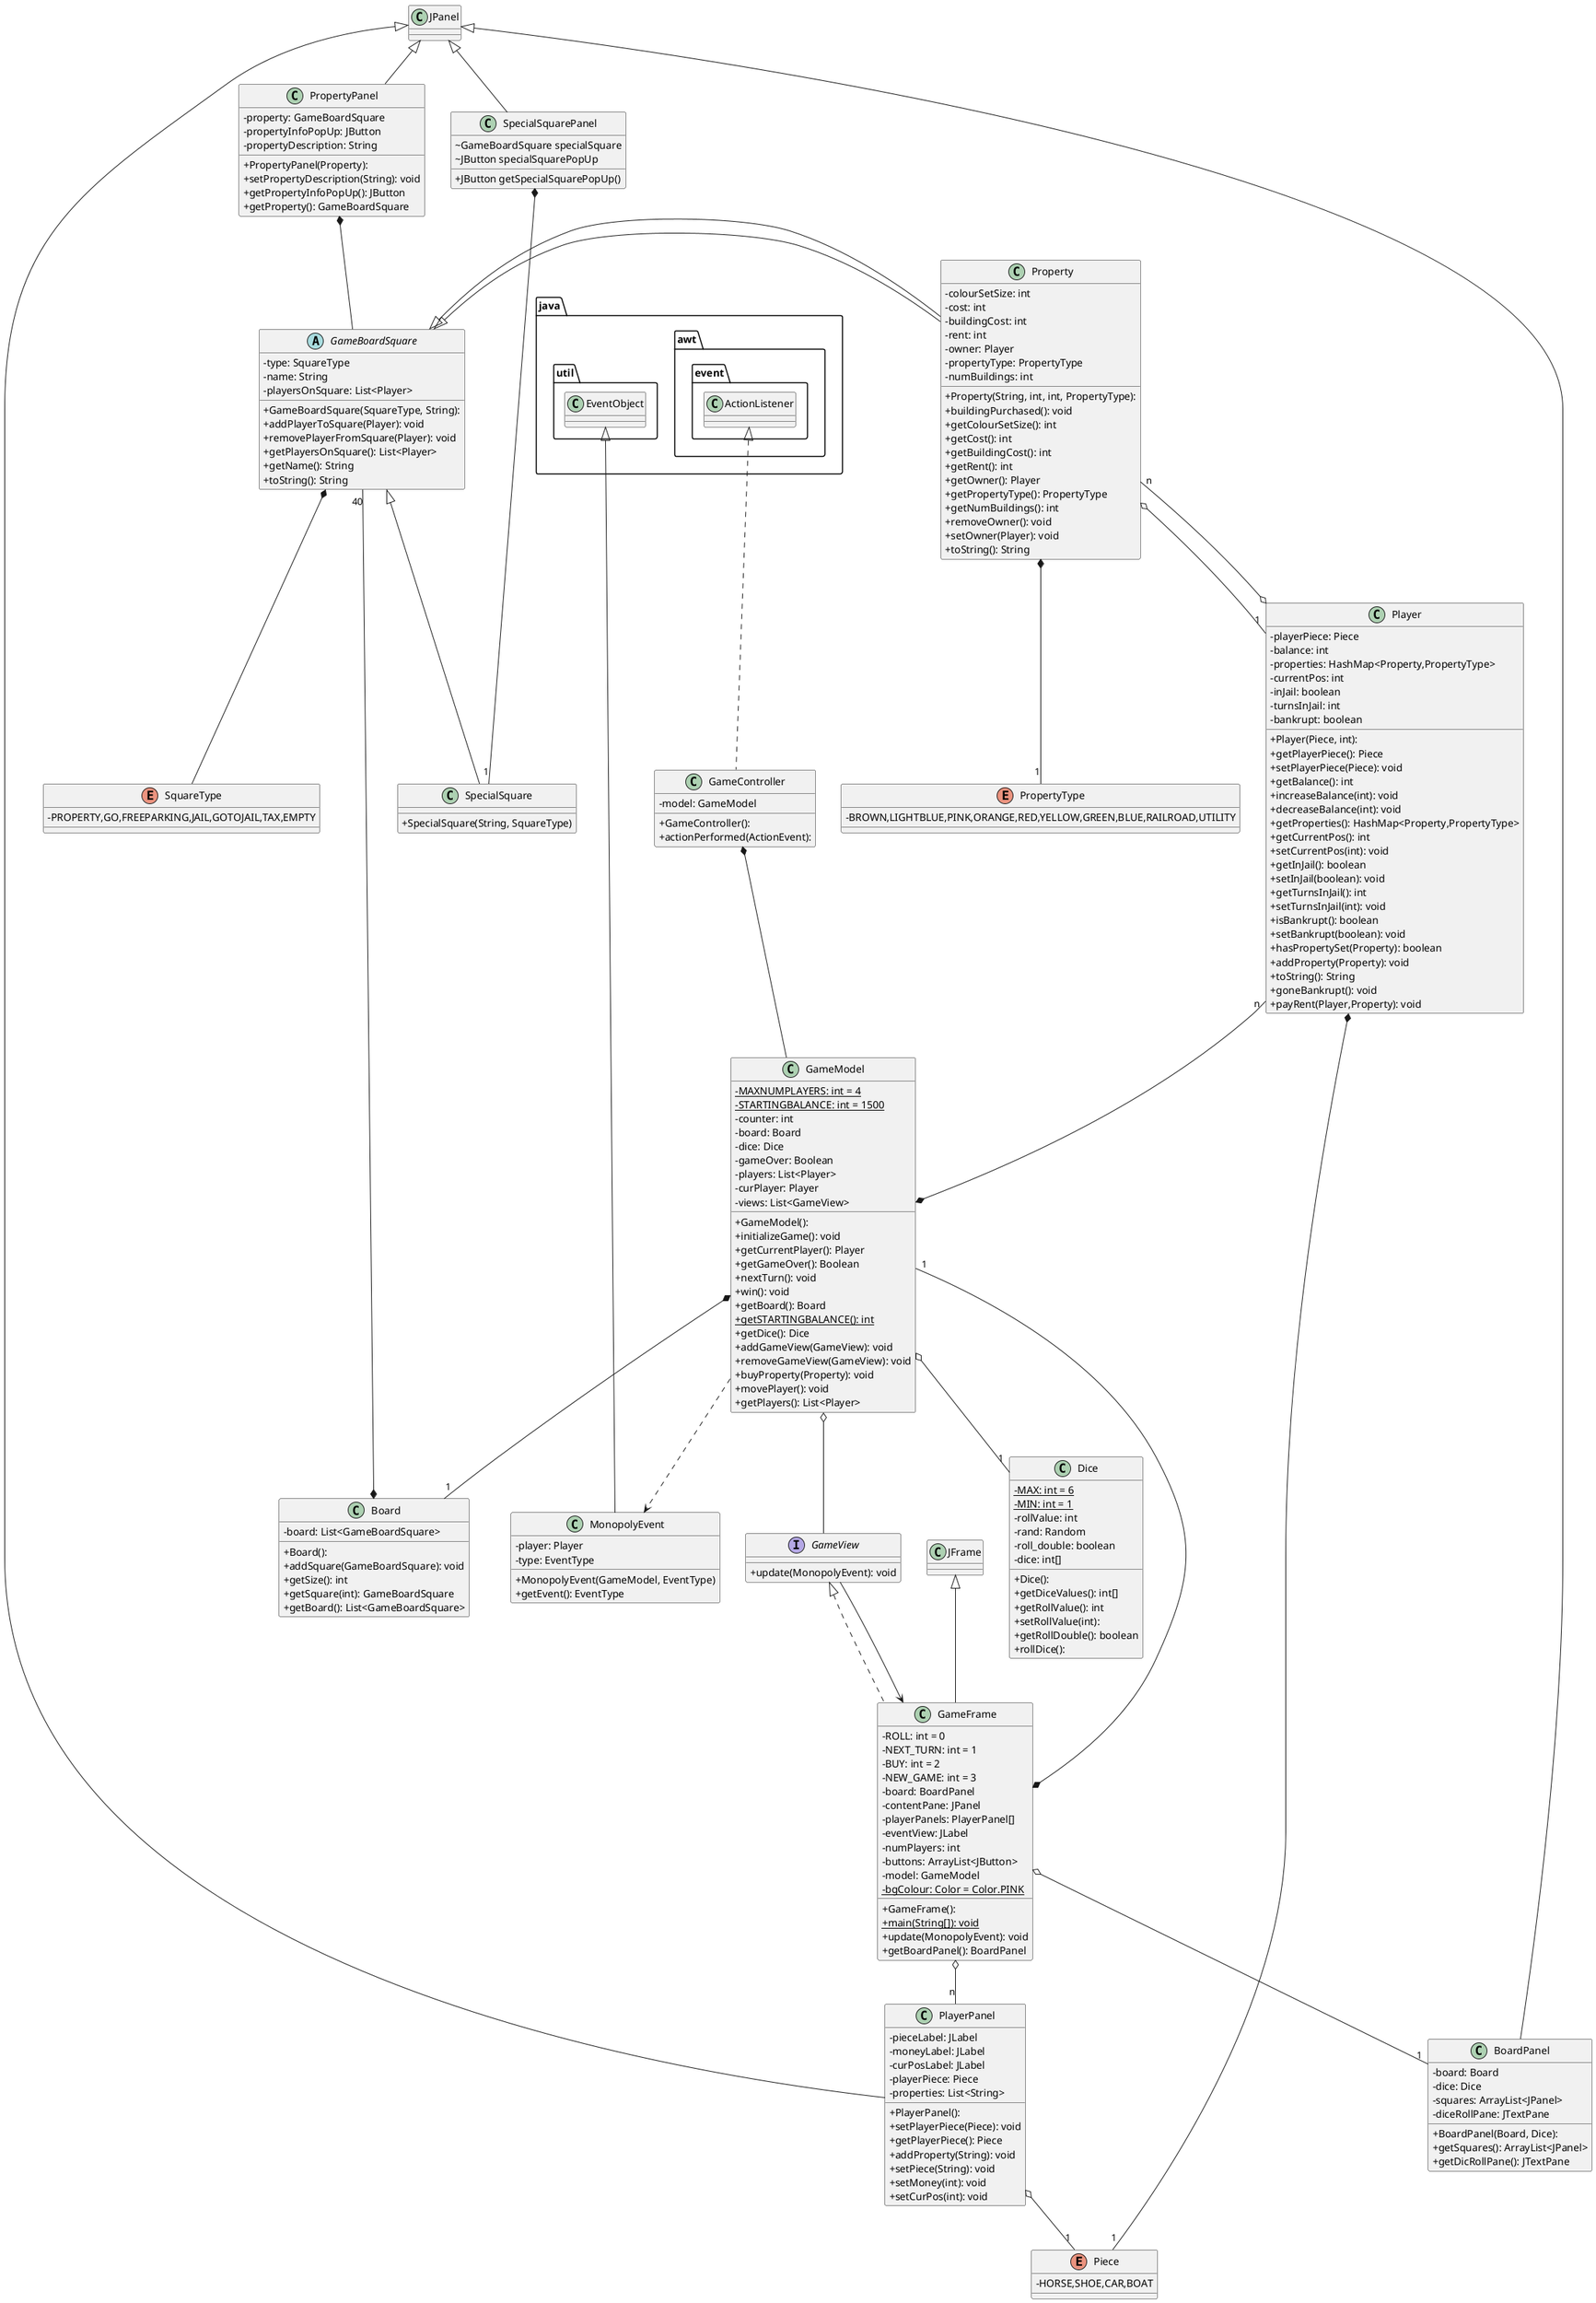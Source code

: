 @startuml

skinparam classAttributeIconSize 0

enum Piece{
    -HORSE,SHOE,CAR,BOAT
}

enum PropertyType{
    -BROWN,LIGHTBLUE,PINK,ORANGE,RED,YELLOW,GREEN,BLUE,RAILROAD,UTILITY
}

enum SquareType{
    -PROPERTY,GO,FREEPARKING,JAIL,GOTOJAIL,TAX,EMPTY
}

class Dice {
    - {static} MAX: int = 6
    - {static} MIN: int = 1
    - rollValue: int
    - rand: Random
    - roll_double: boolean
    - dice: int[]

    + Dice():
    + getDiceValues(): int[]
    + getRollValue(): int
    + setRollValue(int):
    + getRollDouble(): boolean
    + rollDice():
}

class GameController {
    - model: GameModel
    + GameController():
    + actionPerformed(ActionEvent):
}

class PropertyPanel {
    - property: GameBoardSquare
    - propertyInfoPopUp: JButton
    - propertyDescription: String
    + PropertyPanel(Property):
    + setPropertyDescription(String): void
    + getPropertyInfoPopUp(): JButton
    + getProperty(): GameBoardSquare
}

class MonopolyEvent {
    - player: Player
    - type: EventType

    + MonopolyEvent(GameModel, EventType)
    + getEvent(): EventType
}

class SpecialSquare {
    + SpecialSquare(String, SquareType)
}

class Player {
    - playerPiece: Piece
    - balance: int
    - properties: HashMap<Property,PropertyType>
    - currentPos: int
    - inJail: boolean
    - turnsInJail: int
    - bankrupt: boolean

    + Player(Piece, int):
    + getPlayerPiece(): Piece
    + setPlayerPiece(Piece): void
    + getBalance(): int
    + increaseBalance(int): void
    + decreaseBalance(int): void
    + getProperties(): HashMap<Property,PropertyType>
    + getCurrentPos(): int
    + setCurrentPos(int): void
    + getInJail(): boolean
    + setInJail(boolean): void
    + getTurnsInJail(): int
    + setTurnsInJail(int): void
    + isBankrupt(): boolean
    + setBankrupt(boolean): void
    + hasPropertySet(Property): boolean
    + addProperty(Property): void
    + toString(): String
    + goneBankrupt(): void
    + payRent(Player,Property): void
}

abstract class GameBoardSquare {
    - type: SquareType
    - name: String
    - playersOnSquare: List<Player>

    + GameBoardSquare(SquareType, String):
    + addPlayerToSquare(Player): void
    + removePlayerFromSquare(Player): void
    + getPlayersOnSquare(): List<Player>
    + getName(): String
    + toString(): String
}

class BoardPanel {
    - board: Board
    - dice: Dice
    - squares: ArrayList<JPanel>
    - diceRollPane: JTextPane

    + BoardPanel(Board, Dice):
    + getSquares(): ArrayList<JPanel>
    + getDicRollPane(): JTextPane
}

class Board {

    - board: List<GameBoardSquare>

    + Board():
    + addSquare(GameBoardSquare): void
    + getSize(): int
    + getSquare(int): GameBoardSquare
    + getBoard(): List<GameBoardSquare>
}

class GameModel {
    - {static} MAXNUMPLAYERS: int = 4
    - {static} STARTINGBALANCE: int = 1500
    - counter: int
    - board: Board
    - dice: Dice
    - gameOver: Boolean
    - players: List<Player>
    - curPlayer: Player
    - views: List<GameView>

    + GameModel():
    + initializeGame(): void
    + getCurrentPlayer(): Player
    + getGameOver(): Boolean
    + nextTurn(): void
    + win(): void
    + getBoard(): Board
    + {static} getSTARTINGBALANCE(): int
    + getDice(): Dice
    + addGameView(GameView): void
    + removeGameView(GameView): void
    + buyProperty(Property): void
    + movePlayer(): void
    + getPlayers(): List<Player>
}

class Property {
    - colourSetSize: int
    - cost: int
    - buildingCost: int
    - rent: int
    - owner: Player
    - propertyType: PropertyType
    - numBuildings: int

    + Property(String, int, int, PropertyType):
    + buildingPurchased(): void
    + getColourSetSize(): int
    + getCost(): int
    + getBuildingCost(): int
    + getRent(): int
    + getOwner(): Player
    + getPropertyType(): PropertyType
    + getNumBuildings(): int
    + removeOwner(): void
    + setOwner(Player): void
    + toString(): String
}

class GameFrame {
    - ROLL: int = 0
    - NEXT_TURN: int = 1
    - BUY: int = 2
    - NEW_GAME: int = 3
    - board: BoardPanel
    - contentPane: JPanel
    - playerPanels: PlayerPanel[]
    - eventView: JLabel
    - numPlayers: int
    - buttons: ArrayList<JButton>
    - model: GameModel
    - {static} bgColour: Color = Color.PINK

    + GameFrame():
    + {static} main(String[]): void
    + update(MonopolyEvent): void
    + getBoardPanel(): BoardPanel
}

interface GameView {
    + update(MonopolyEvent): void
}

class PlayerPanel {
    - pieceLabel: JLabel
    - moneyLabel: JLabel
    - curPosLabel: JLabel
    - playerPiece: Piece
    - properties: List<String>

    + PlayerPanel():
    + setPlayerPiece(Piece): void
    + getPlayerPiece(): Piece
    + addProperty(String): void
    + setPiece(String): void
    + setMoney(int): void
    + setCurPos(int): void
}

class SpecialSquarePanel {
    ~ GameBoardSquare specialSquare
    ~ JButton specialSquarePopUp
    + JButton getSpecialSquarePopUp()
}


java.awt.event.ActionListener <|.. GameController
JPanel <|-- PropertyPanel
java.util.EventObject <|-- MonopolyEvent
JPanel <|-- BoardPanel
GameBoardSquare <|-- Property
GameView <|.. GameFrame
JFrame <|-- GameFrame
JPanel <|-- PlayerPanel
JPanel <|-- SpecialSquarePanel

Player "n" --* GameModel
GameModel o-- GameView
GameModel o-- "1" Dice
GameModel *-- "1" Board

Property -|> GameBoardSquare
Property *-- "1" PropertyType
Property o-- "1" Player

Player *-- "1" Piece
Player o-- "n" Property

Board *-- "40" GameBoardSquare

SpecialSquare --up|> GameBoardSquare

PropertyPanel *-- GameBoardSquare

GameBoardSquare *-- SquareType

GameController *-- GameModel

GameModel ..> MonopolyEvent

GameFrame <-- GameView
GameFrame o-- "n" PlayerPanel
GameFrame o-- "1" BoardPanel
GameFrame *-- "1" GameModel

SpecialSquarePanel *-- "1" SpecialSquare

PlayerPanel o-- "1" Piece

@enduml